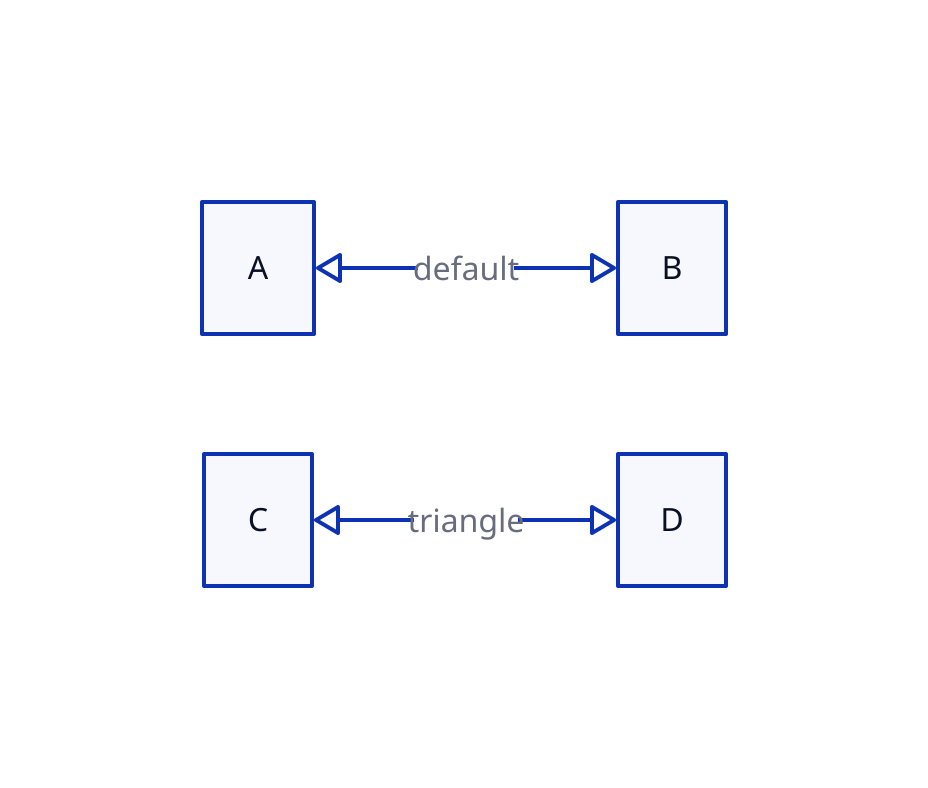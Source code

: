 direction: right

A <-> B: default {
  source-arrowhead.style.filled: false
  target-arrowhead.style.filled: false
}
C <-> D: triangle {
  source-arrowhead: {
    shape: triangle
    style.filled: false
  }
  target-arrowhead: {
    shape: triangle
    style.filled: false
  }
}
